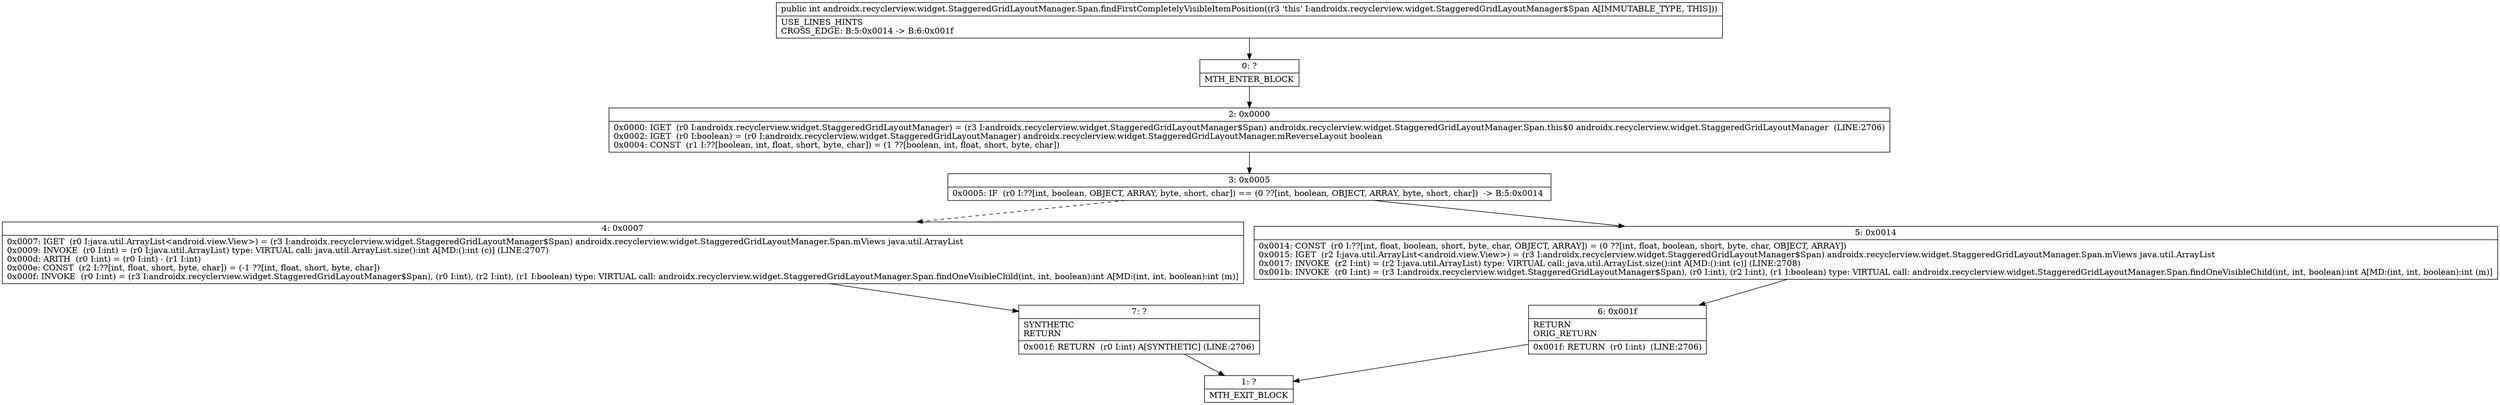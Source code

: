 digraph "CFG forandroidx.recyclerview.widget.StaggeredGridLayoutManager.Span.findFirstCompletelyVisibleItemPosition()I" {
Node_0 [shape=record,label="{0\:\ ?|MTH_ENTER_BLOCK\l}"];
Node_2 [shape=record,label="{2\:\ 0x0000|0x0000: IGET  (r0 I:androidx.recyclerview.widget.StaggeredGridLayoutManager) = (r3 I:androidx.recyclerview.widget.StaggeredGridLayoutManager$Span) androidx.recyclerview.widget.StaggeredGridLayoutManager.Span.this$0 androidx.recyclerview.widget.StaggeredGridLayoutManager  (LINE:2706)\l0x0002: IGET  (r0 I:boolean) = (r0 I:androidx.recyclerview.widget.StaggeredGridLayoutManager) androidx.recyclerview.widget.StaggeredGridLayoutManager.mReverseLayout boolean \l0x0004: CONST  (r1 I:??[boolean, int, float, short, byte, char]) = (1 ??[boolean, int, float, short, byte, char]) \l}"];
Node_3 [shape=record,label="{3\:\ 0x0005|0x0005: IF  (r0 I:??[int, boolean, OBJECT, ARRAY, byte, short, char]) == (0 ??[int, boolean, OBJECT, ARRAY, byte, short, char])  \-\> B:5:0x0014 \l}"];
Node_4 [shape=record,label="{4\:\ 0x0007|0x0007: IGET  (r0 I:java.util.ArrayList\<android.view.View\>) = (r3 I:androidx.recyclerview.widget.StaggeredGridLayoutManager$Span) androidx.recyclerview.widget.StaggeredGridLayoutManager.Span.mViews java.util.ArrayList \l0x0009: INVOKE  (r0 I:int) = (r0 I:java.util.ArrayList) type: VIRTUAL call: java.util.ArrayList.size():int A[MD:():int (c)] (LINE:2707)\l0x000d: ARITH  (r0 I:int) = (r0 I:int) \- (r1 I:int) \l0x000e: CONST  (r2 I:??[int, float, short, byte, char]) = (\-1 ??[int, float, short, byte, char]) \l0x000f: INVOKE  (r0 I:int) = (r3 I:androidx.recyclerview.widget.StaggeredGridLayoutManager$Span), (r0 I:int), (r2 I:int), (r1 I:boolean) type: VIRTUAL call: androidx.recyclerview.widget.StaggeredGridLayoutManager.Span.findOneVisibleChild(int, int, boolean):int A[MD:(int, int, boolean):int (m)]\l}"];
Node_7 [shape=record,label="{7\:\ ?|SYNTHETIC\lRETURN\l|0x001f: RETURN  (r0 I:int) A[SYNTHETIC] (LINE:2706)\l}"];
Node_1 [shape=record,label="{1\:\ ?|MTH_EXIT_BLOCK\l}"];
Node_5 [shape=record,label="{5\:\ 0x0014|0x0014: CONST  (r0 I:??[int, float, boolean, short, byte, char, OBJECT, ARRAY]) = (0 ??[int, float, boolean, short, byte, char, OBJECT, ARRAY]) \l0x0015: IGET  (r2 I:java.util.ArrayList\<android.view.View\>) = (r3 I:androidx.recyclerview.widget.StaggeredGridLayoutManager$Span) androidx.recyclerview.widget.StaggeredGridLayoutManager.Span.mViews java.util.ArrayList \l0x0017: INVOKE  (r2 I:int) = (r2 I:java.util.ArrayList) type: VIRTUAL call: java.util.ArrayList.size():int A[MD:():int (c)] (LINE:2708)\l0x001b: INVOKE  (r0 I:int) = (r3 I:androidx.recyclerview.widget.StaggeredGridLayoutManager$Span), (r0 I:int), (r2 I:int), (r1 I:boolean) type: VIRTUAL call: androidx.recyclerview.widget.StaggeredGridLayoutManager.Span.findOneVisibleChild(int, int, boolean):int A[MD:(int, int, boolean):int (m)]\l}"];
Node_6 [shape=record,label="{6\:\ 0x001f|RETURN\lORIG_RETURN\l|0x001f: RETURN  (r0 I:int)  (LINE:2706)\l}"];
MethodNode[shape=record,label="{public int androidx.recyclerview.widget.StaggeredGridLayoutManager.Span.findFirstCompletelyVisibleItemPosition((r3 'this' I:androidx.recyclerview.widget.StaggeredGridLayoutManager$Span A[IMMUTABLE_TYPE, THIS]))  | USE_LINES_HINTS\lCROSS_EDGE: B:5:0x0014 \-\> B:6:0x001f\l}"];
MethodNode -> Node_0;Node_0 -> Node_2;
Node_2 -> Node_3;
Node_3 -> Node_4[style=dashed];
Node_3 -> Node_5;
Node_4 -> Node_7;
Node_7 -> Node_1;
Node_5 -> Node_6;
Node_6 -> Node_1;
}

